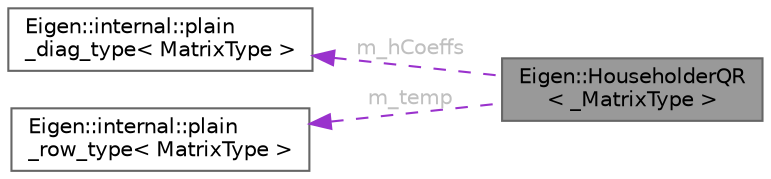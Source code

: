 digraph "Eigen::HouseholderQR&lt; _MatrixType &gt;"
{
 // LATEX_PDF_SIZE
  bgcolor="transparent";
  edge [fontname=Helvetica,fontsize=10,labelfontname=Helvetica,labelfontsize=10];
  node [fontname=Helvetica,fontsize=10,shape=box,height=0.2,width=0.4];
  rankdir="LR";
  Node1 [id="Node000001",label="Eigen::HouseholderQR\l\< _MatrixType \>",height=0.2,width=0.4,color="gray40", fillcolor="grey60", style="filled", fontcolor="black",tooltip="Householder QR decomposition of a matrix"];
  Node2 -> Node1 [id="edge1_Node000001_Node000002",dir="back",color="darkorchid3",style="dashed",tooltip=" ",label=" m_hCoeffs",fontcolor="grey" ];
  Node2 [id="Node000002",label="Eigen::internal::plain\l_diag_type\< MatrixType \>",height=0.2,width=0.4,color="gray40", fillcolor="white", style="filled",URL="$struct_eigen_1_1internal_1_1plain__diag__type.html",tooltip=" "];
  Node3 -> Node1 [id="edge2_Node000001_Node000003",dir="back",color="darkorchid3",style="dashed",tooltip=" ",label=" m_temp",fontcolor="grey" ];
  Node3 [id="Node000003",label="Eigen::internal::plain\l_row_type\< MatrixType \>",height=0.2,width=0.4,color="gray40", fillcolor="white", style="filled",URL="$struct_eigen_1_1internal_1_1plain__row__type.html",tooltip=" "];
}
